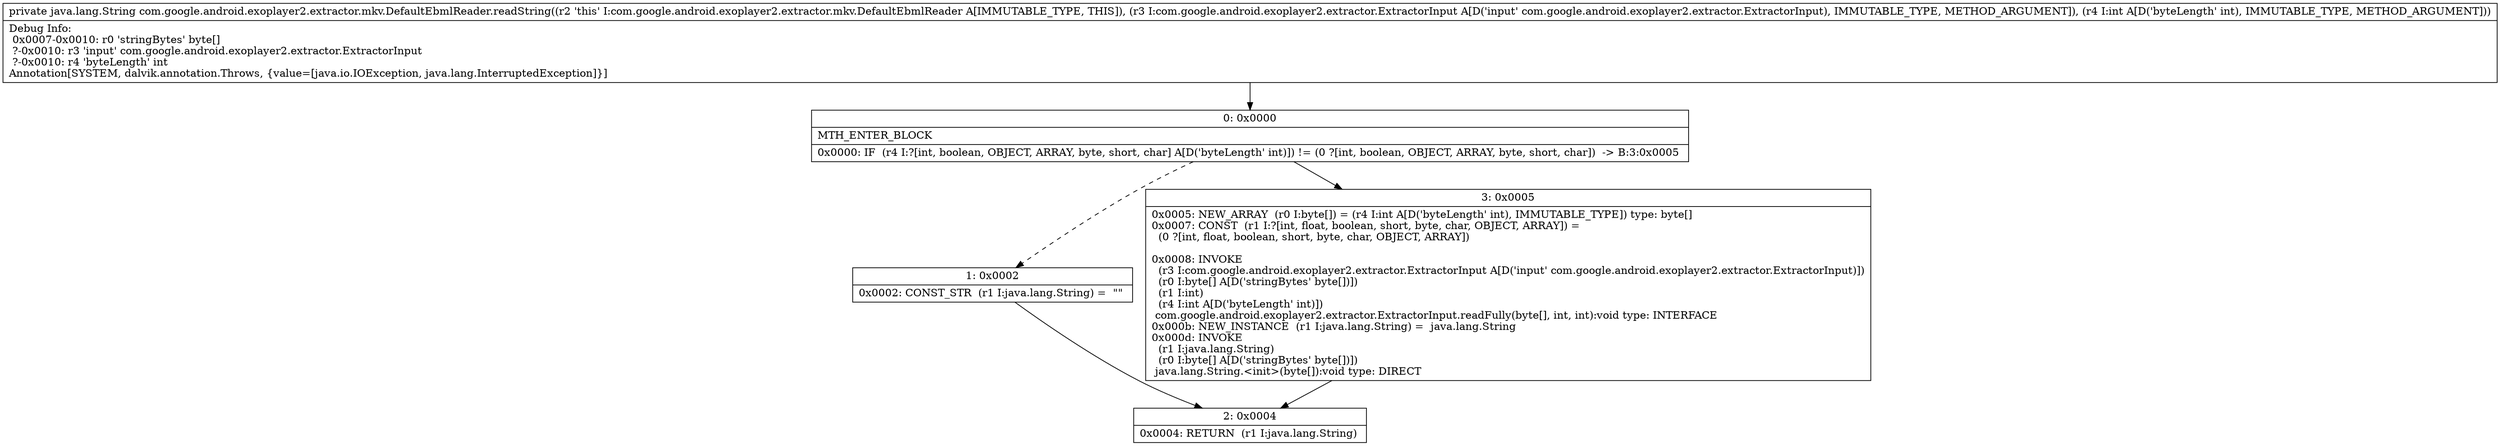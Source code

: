 digraph "CFG forcom.google.android.exoplayer2.extractor.mkv.DefaultEbmlReader.readString(Lcom\/google\/android\/exoplayer2\/extractor\/ExtractorInput;I)Ljava\/lang\/String;" {
Node_0 [shape=record,label="{0\:\ 0x0000|MTH_ENTER_BLOCK\l|0x0000: IF  (r4 I:?[int, boolean, OBJECT, ARRAY, byte, short, char] A[D('byteLength' int)]) != (0 ?[int, boolean, OBJECT, ARRAY, byte, short, char])  \-\> B:3:0x0005 \l}"];
Node_1 [shape=record,label="{1\:\ 0x0002|0x0002: CONST_STR  (r1 I:java.lang.String) =  \"\" \l}"];
Node_2 [shape=record,label="{2\:\ 0x0004|0x0004: RETURN  (r1 I:java.lang.String) \l}"];
Node_3 [shape=record,label="{3\:\ 0x0005|0x0005: NEW_ARRAY  (r0 I:byte[]) = (r4 I:int A[D('byteLength' int), IMMUTABLE_TYPE]) type: byte[] \l0x0007: CONST  (r1 I:?[int, float, boolean, short, byte, char, OBJECT, ARRAY]) = \l  (0 ?[int, float, boolean, short, byte, char, OBJECT, ARRAY])\l \l0x0008: INVOKE  \l  (r3 I:com.google.android.exoplayer2.extractor.ExtractorInput A[D('input' com.google.android.exoplayer2.extractor.ExtractorInput)])\l  (r0 I:byte[] A[D('stringBytes' byte[])])\l  (r1 I:int)\l  (r4 I:int A[D('byteLength' int)])\l com.google.android.exoplayer2.extractor.ExtractorInput.readFully(byte[], int, int):void type: INTERFACE \l0x000b: NEW_INSTANCE  (r1 I:java.lang.String) =  java.lang.String \l0x000d: INVOKE  \l  (r1 I:java.lang.String)\l  (r0 I:byte[] A[D('stringBytes' byte[])])\l java.lang.String.\<init\>(byte[]):void type: DIRECT \l}"];
MethodNode[shape=record,label="{private java.lang.String com.google.android.exoplayer2.extractor.mkv.DefaultEbmlReader.readString((r2 'this' I:com.google.android.exoplayer2.extractor.mkv.DefaultEbmlReader A[IMMUTABLE_TYPE, THIS]), (r3 I:com.google.android.exoplayer2.extractor.ExtractorInput A[D('input' com.google.android.exoplayer2.extractor.ExtractorInput), IMMUTABLE_TYPE, METHOD_ARGUMENT]), (r4 I:int A[D('byteLength' int), IMMUTABLE_TYPE, METHOD_ARGUMENT]))  | Debug Info:\l  0x0007\-0x0010: r0 'stringBytes' byte[]\l  ?\-0x0010: r3 'input' com.google.android.exoplayer2.extractor.ExtractorInput\l  ?\-0x0010: r4 'byteLength' int\lAnnotation[SYSTEM, dalvik.annotation.Throws, \{value=[java.io.IOException, java.lang.InterruptedException]\}]\l}"];
MethodNode -> Node_0;
Node_0 -> Node_1[style=dashed];
Node_0 -> Node_3;
Node_1 -> Node_2;
Node_3 -> Node_2;
}

